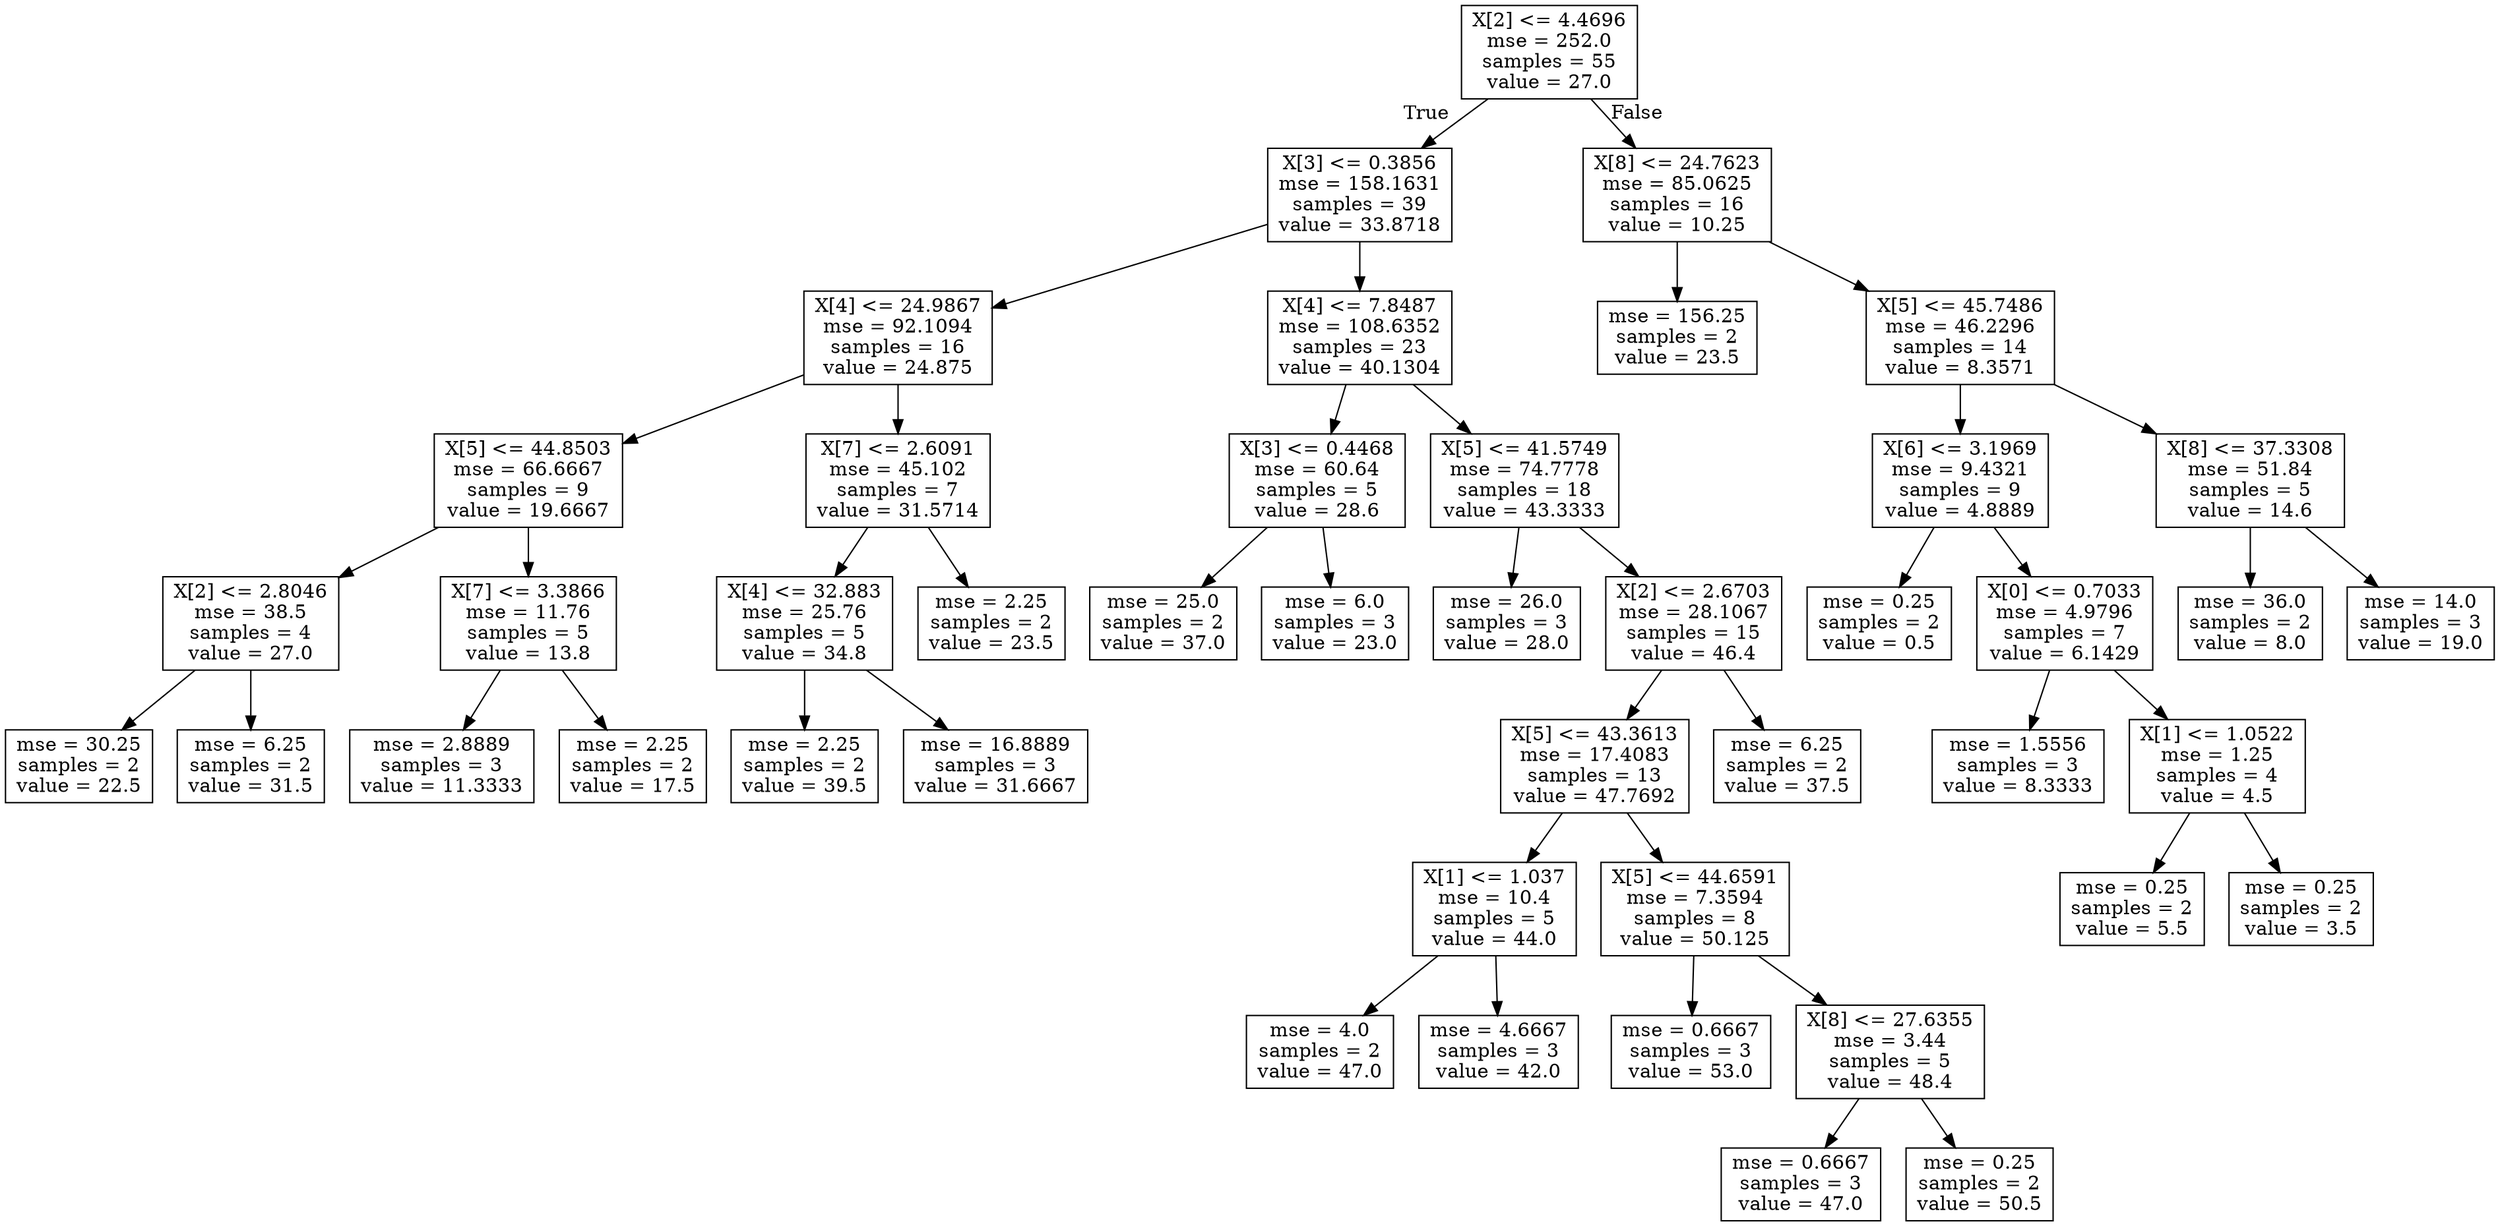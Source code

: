 digraph Tree {
node [shape=box] ;
0 [label="X[2] <= 4.4696\nmse = 252.0\nsamples = 55\nvalue = 27.0"] ;
1 [label="X[3] <= 0.3856\nmse = 158.1631\nsamples = 39\nvalue = 33.8718"] ;
0 -> 1 [labeldistance=2.5, labelangle=45, headlabel="True"] ;
2 [label="X[4] <= 24.9867\nmse = 92.1094\nsamples = 16\nvalue = 24.875"] ;
1 -> 2 ;
3 [label="X[5] <= 44.8503\nmse = 66.6667\nsamples = 9\nvalue = 19.6667"] ;
2 -> 3 ;
4 [label="X[2] <= 2.8046\nmse = 38.5\nsamples = 4\nvalue = 27.0"] ;
3 -> 4 ;
5 [label="mse = 30.25\nsamples = 2\nvalue = 22.5"] ;
4 -> 5 ;
6 [label="mse = 6.25\nsamples = 2\nvalue = 31.5"] ;
4 -> 6 ;
7 [label="X[7] <= 3.3866\nmse = 11.76\nsamples = 5\nvalue = 13.8"] ;
3 -> 7 ;
8 [label="mse = 2.8889\nsamples = 3\nvalue = 11.3333"] ;
7 -> 8 ;
9 [label="mse = 2.25\nsamples = 2\nvalue = 17.5"] ;
7 -> 9 ;
10 [label="X[7] <= 2.6091\nmse = 45.102\nsamples = 7\nvalue = 31.5714"] ;
2 -> 10 ;
11 [label="X[4] <= 32.883\nmse = 25.76\nsamples = 5\nvalue = 34.8"] ;
10 -> 11 ;
12 [label="mse = 2.25\nsamples = 2\nvalue = 39.5"] ;
11 -> 12 ;
13 [label="mse = 16.8889\nsamples = 3\nvalue = 31.6667"] ;
11 -> 13 ;
14 [label="mse = 2.25\nsamples = 2\nvalue = 23.5"] ;
10 -> 14 ;
15 [label="X[4] <= 7.8487\nmse = 108.6352\nsamples = 23\nvalue = 40.1304"] ;
1 -> 15 ;
16 [label="X[3] <= 0.4468\nmse = 60.64\nsamples = 5\nvalue = 28.6"] ;
15 -> 16 ;
17 [label="mse = 25.0\nsamples = 2\nvalue = 37.0"] ;
16 -> 17 ;
18 [label="mse = 6.0\nsamples = 3\nvalue = 23.0"] ;
16 -> 18 ;
19 [label="X[5] <= 41.5749\nmse = 74.7778\nsamples = 18\nvalue = 43.3333"] ;
15 -> 19 ;
20 [label="mse = 26.0\nsamples = 3\nvalue = 28.0"] ;
19 -> 20 ;
21 [label="X[2] <= 2.6703\nmse = 28.1067\nsamples = 15\nvalue = 46.4"] ;
19 -> 21 ;
22 [label="X[5] <= 43.3613\nmse = 17.4083\nsamples = 13\nvalue = 47.7692"] ;
21 -> 22 ;
23 [label="X[1] <= 1.037\nmse = 10.4\nsamples = 5\nvalue = 44.0"] ;
22 -> 23 ;
24 [label="mse = 4.0\nsamples = 2\nvalue = 47.0"] ;
23 -> 24 ;
25 [label="mse = 4.6667\nsamples = 3\nvalue = 42.0"] ;
23 -> 25 ;
26 [label="X[5] <= 44.6591\nmse = 7.3594\nsamples = 8\nvalue = 50.125"] ;
22 -> 26 ;
27 [label="mse = 0.6667\nsamples = 3\nvalue = 53.0"] ;
26 -> 27 ;
28 [label="X[8] <= 27.6355\nmse = 3.44\nsamples = 5\nvalue = 48.4"] ;
26 -> 28 ;
29 [label="mse = 0.6667\nsamples = 3\nvalue = 47.0"] ;
28 -> 29 ;
30 [label="mse = 0.25\nsamples = 2\nvalue = 50.5"] ;
28 -> 30 ;
31 [label="mse = 6.25\nsamples = 2\nvalue = 37.5"] ;
21 -> 31 ;
32 [label="X[8] <= 24.7623\nmse = 85.0625\nsamples = 16\nvalue = 10.25"] ;
0 -> 32 [labeldistance=2.5, labelangle=-45, headlabel="False"] ;
33 [label="mse = 156.25\nsamples = 2\nvalue = 23.5"] ;
32 -> 33 ;
34 [label="X[5] <= 45.7486\nmse = 46.2296\nsamples = 14\nvalue = 8.3571"] ;
32 -> 34 ;
35 [label="X[6] <= 3.1969\nmse = 9.4321\nsamples = 9\nvalue = 4.8889"] ;
34 -> 35 ;
36 [label="mse = 0.25\nsamples = 2\nvalue = 0.5"] ;
35 -> 36 ;
37 [label="X[0] <= 0.7033\nmse = 4.9796\nsamples = 7\nvalue = 6.1429"] ;
35 -> 37 ;
38 [label="mse = 1.5556\nsamples = 3\nvalue = 8.3333"] ;
37 -> 38 ;
39 [label="X[1] <= 1.0522\nmse = 1.25\nsamples = 4\nvalue = 4.5"] ;
37 -> 39 ;
40 [label="mse = 0.25\nsamples = 2\nvalue = 5.5"] ;
39 -> 40 ;
41 [label="mse = 0.25\nsamples = 2\nvalue = 3.5"] ;
39 -> 41 ;
42 [label="X[8] <= 37.3308\nmse = 51.84\nsamples = 5\nvalue = 14.6"] ;
34 -> 42 ;
43 [label="mse = 36.0\nsamples = 2\nvalue = 8.0"] ;
42 -> 43 ;
44 [label="mse = 14.0\nsamples = 3\nvalue = 19.0"] ;
42 -> 44 ;
}
